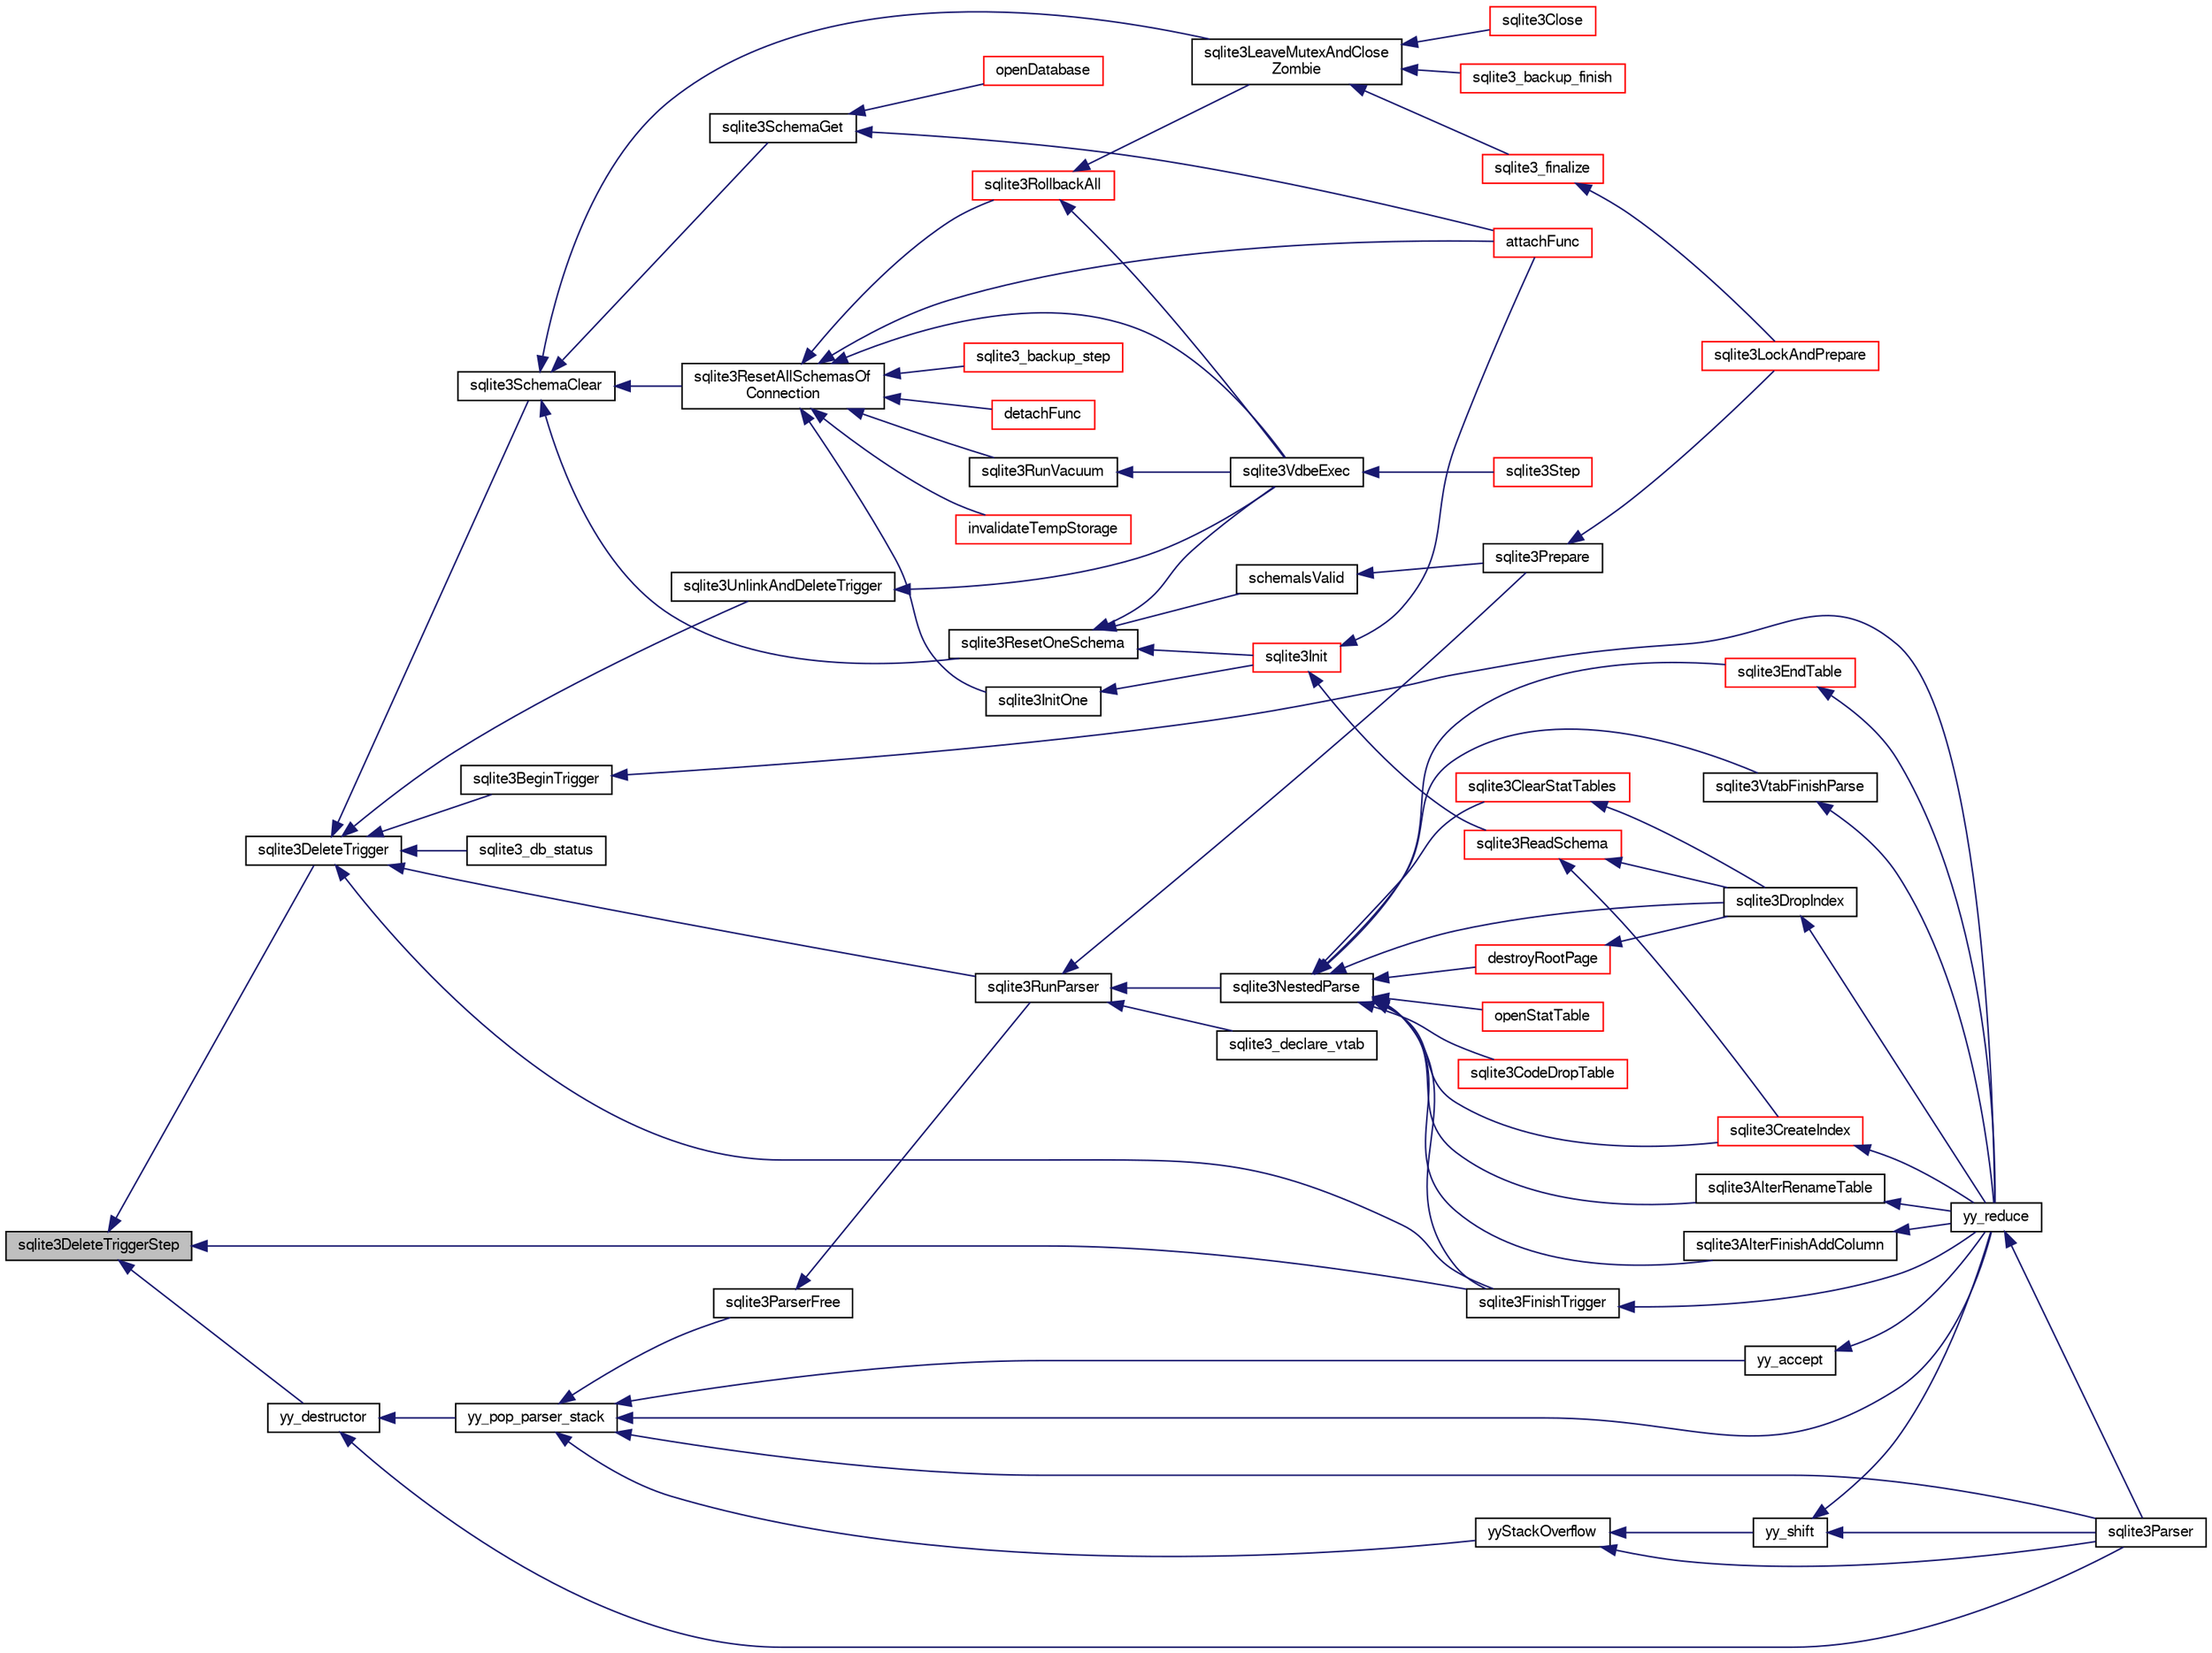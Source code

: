digraph "sqlite3DeleteTriggerStep"
{
  edge [fontname="FreeSans",fontsize="10",labelfontname="FreeSans",labelfontsize="10"];
  node [fontname="FreeSans",fontsize="10",shape=record];
  rankdir="LR";
  Node500344 [label="sqlite3DeleteTriggerStep",height=0.2,width=0.4,color="black", fillcolor="grey75", style="filled", fontcolor="black"];
  Node500344 -> Node500345 [dir="back",color="midnightblue",fontsize="10",style="solid",fontname="FreeSans"];
  Node500345 [label="sqlite3FinishTrigger",height=0.2,width=0.4,color="black", fillcolor="white", style="filled",URL="$sqlite3_8c.html#a15231afa0ac739363aee4cdb88380886"];
  Node500345 -> Node500346 [dir="back",color="midnightblue",fontsize="10",style="solid",fontname="FreeSans"];
  Node500346 [label="yy_reduce",height=0.2,width=0.4,color="black", fillcolor="white", style="filled",URL="$sqlite3_8c.html#a7c419a9b25711c666a9a2449ef377f14"];
  Node500346 -> Node500347 [dir="back",color="midnightblue",fontsize="10",style="solid",fontname="FreeSans"];
  Node500347 [label="sqlite3Parser",height=0.2,width=0.4,color="black", fillcolor="white", style="filled",URL="$sqlite3_8c.html#a0327d71a5fabe0b6a343d78a2602e72a"];
  Node500344 -> Node500348 [dir="back",color="midnightblue",fontsize="10",style="solid",fontname="FreeSans"];
  Node500348 [label="sqlite3DeleteTrigger",height=0.2,width=0.4,color="black", fillcolor="white", style="filled",URL="$sqlite3_8c.html#a4be7bebe98d17357fb3fa8cdb3b795f3"];
  Node500348 -> Node500349 [dir="back",color="midnightblue",fontsize="10",style="solid",fontname="FreeSans"];
  Node500349 [label="sqlite3_db_status",height=0.2,width=0.4,color="black", fillcolor="white", style="filled",URL="$sqlite3_8h.html#ab64e8333313ee2e44116842711818940"];
  Node500348 -> Node500350 [dir="back",color="midnightblue",fontsize="10",style="solid",fontname="FreeSans"];
  Node500350 [label="sqlite3SchemaClear",height=0.2,width=0.4,color="black", fillcolor="white", style="filled",URL="$sqlite3_8c.html#a927c603430267e42c56ab38ca221322a"];
  Node500350 -> Node500351 [dir="back",color="midnightblue",fontsize="10",style="solid",fontname="FreeSans"];
  Node500351 [label="sqlite3ResetOneSchema",height=0.2,width=0.4,color="black", fillcolor="white", style="filled",URL="$sqlite3_8c.html#aae32656cb46c5449ae7c53fc8aa27887"];
  Node500351 -> Node500352 [dir="back",color="midnightblue",fontsize="10",style="solid",fontname="FreeSans"];
  Node500352 [label="sqlite3VdbeExec",height=0.2,width=0.4,color="black", fillcolor="white", style="filled",URL="$sqlite3_8c.html#a8ce40a614bdc56719c4d642b1e4dfb21"];
  Node500352 -> Node500353 [dir="back",color="midnightblue",fontsize="10",style="solid",fontname="FreeSans"];
  Node500353 [label="sqlite3Step",height=0.2,width=0.4,color="red", fillcolor="white", style="filled",URL="$sqlite3_8c.html#a3f2872e873e2758a4beedad1d5113554"];
  Node500351 -> Node500379 [dir="back",color="midnightblue",fontsize="10",style="solid",fontname="FreeSans"];
  Node500379 [label="sqlite3Init",height=0.2,width=0.4,color="red", fillcolor="white", style="filled",URL="$sqlite3_8c.html#aed74e3dc765631a833f522f425ff5a48"];
  Node500379 -> Node500380 [dir="back",color="midnightblue",fontsize="10",style="solid",fontname="FreeSans"];
  Node500380 [label="attachFunc",height=0.2,width=0.4,color="red", fillcolor="white", style="filled",URL="$sqlite3_8c.html#a69cb751a7da501b9a0aa37e0d7c3eaf7"];
  Node500379 -> Node500382 [dir="back",color="midnightblue",fontsize="10",style="solid",fontname="FreeSans"];
  Node500382 [label="sqlite3ReadSchema",height=0.2,width=0.4,color="red", fillcolor="white", style="filled",URL="$sqlite3_8c.html#ac41a97f30334f7d35b2b5713097eca90"];
  Node500382 -> Node500389 [dir="back",color="midnightblue",fontsize="10",style="solid",fontname="FreeSans"];
  Node500389 [label="sqlite3CreateIndex",height=0.2,width=0.4,color="red", fillcolor="white", style="filled",URL="$sqlite3_8c.html#a8dbe5e590ab6c58a8c45f34f7c81e825"];
  Node500389 -> Node500346 [dir="back",color="midnightblue",fontsize="10",style="solid",fontname="FreeSans"];
  Node500382 -> Node500474 [dir="back",color="midnightblue",fontsize="10",style="solid",fontname="FreeSans"];
  Node500474 [label="sqlite3DropIndex",height=0.2,width=0.4,color="black", fillcolor="white", style="filled",URL="$sqlite3_8c.html#a3ffd2536f34a0cf6d427710b06b71e83"];
  Node500474 -> Node500346 [dir="back",color="midnightblue",fontsize="10",style="solid",fontname="FreeSans"];
  Node500351 -> Node500574 [dir="back",color="midnightblue",fontsize="10",style="solid",fontname="FreeSans"];
  Node500574 [label="schemaIsValid",height=0.2,width=0.4,color="black", fillcolor="white", style="filled",URL="$sqlite3_8c.html#a7c466fe28e7ca6f46b8bf72c46d9738d"];
  Node500574 -> Node500527 [dir="back",color="midnightblue",fontsize="10",style="solid",fontname="FreeSans"];
  Node500527 [label="sqlite3Prepare",height=0.2,width=0.4,color="black", fillcolor="white", style="filled",URL="$sqlite3_8c.html#acb25890858d0bf4b12eb7aae569f0c7b"];
  Node500527 -> Node500528 [dir="back",color="midnightblue",fontsize="10",style="solid",fontname="FreeSans"];
  Node500528 [label="sqlite3LockAndPrepare",height=0.2,width=0.4,color="red", fillcolor="white", style="filled",URL="$sqlite3_8c.html#a5db1ec5589aa2b02c6d979211a8789bd"];
  Node500350 -> Node500575 [dir="back",color="midnightblue",fontsize="10",style="solid",fontname="FreeSans"];
  Node500575 [label="sqlite3ResetAllSchemasOf\lConnection",height=0.2,width=0.4,color="black", fillcolor="white", style="filled",URL="$sqlite3_8c.html#a2fc0d7e9d7e688a2a81ea4775dd12e33"];
  Node500575 -> Node500576 [dir="back",color="midnightblue",fontsize="10",style="solid",fontname="FreeSans"];
  Node500576 [label="sqlite3_backup_step",height=0.2,width=0.4,color="red", fillcolor="white", style="filled",URL="$sqlite3_8h.html#a1699b75e98d082eebc465a9e64c35269"];
  Node500575 -> Node500352 [dir="back",color="midnightblue",fontsize="10",style="solid",fontname="FreeSans"];
  Node500575 -> Node500380 [dir="back",color="midnightblue",fontsize="10",style="solid",fontname="FreeSans"];
  Node500575 -> Node500578 [dir="back",color="midnightblue",fontsize="10",style="solid",fontname="FreeSans"];
  Node500578 [label="detachFunc",height=0.2,width=0.4,color="red", fillcolor="white", style="filled",URL="$sqlite3_8c.html#a2b3dd04cb87abd088926ab0082a60b77"];
  Node500575 -> Node500579 [dir="back",color="midnightblue",fontsize="10",style="solid",fontname="FreeSans"];
  Node500579 [label="invalidateTempStorage",height=0.2,width=0.4,color="red", fillcolor="white", style="filled",URL="$sqlite3_8c.html#a759777a1eb3c3e96a5af94932b39e69a"];
  Node500575 -> Node500378 [dir="back",color="midnightblue",fontsize="10",style="solid",fontname="FreeSans"];
  Node500378 [label="sqlite3InitOne",height=0.2,width=0.4,color="black", fillcolor="white", style="filled",URL="$sqlite3_8c.html#ac4318b25df65269906b0379251fe9b85"];
  Node500378 -> Node500379 [dir="back",color="midnightblue",fontsize="10",style="solid",fontname="FreeSans"];
  Node500575 -> Node500534 [dir="back",color="midnightblue",fontsize="10",style="solid",fontname="FreeSans"];
  Node500534 [label="sqlite3RunVacuum",height=0.2,width=0.4,color="black", fillcolor="white", style="filled",URL="$sqlite3_8c.html#a5e83ddc7b3e7e8e79ad5d1fc92de1d2f"];
  Node500534 -> Node500352 [dir="back",color="midnightblue",fontsize="10",style="solid",fontname="FreeSans"];
  Node500575 -> Node500581 [dir="back",color="midnightblue",fontsize="10",style="solid",fontname="FreeSans"];
  Node500581 [label="sqlite3RollbackAll",height=0.2,width=0.4,color="red", fillcolor="white", style="filled",URL="$sqlite3_8c.html#ad902dd388d73208539f557962e3fe6bb"];
  Node500581 -> Node500352 [dir="back",color="midnightblue",fontsize="10",style="solid",fontname="FreeSans"];
  Node500581 -> Node500592 [dir="back",color="midnightblue",fontsize="10",style="solid",fontname="FreeSans"];
  Node500592 [label="sqlite3LeaveMutexAndClose\lZombie",height=0.2,width=0.4,color="black", fillcolor="white", style="filled",URL="$sqlite3_8c.html#afe3a37c29dcb0fe9fc15fe07a3976f59"];
  Node500592 -> Node500593 [dir="back",color="midnightblue",fontsize="10",style="solid",fontname="FreeSans"];
  Node500593 [label="sqlite3_backup_finish",height=0.2,width=0.4,color="red", fillcolor="white", style="filled",URL="$sqlite3_8h.html#a176857dd58d99be53b6d7305533e0048"];
  Node500592 -> Node500585 [dir="back",color="midnightblue",fontsize="10",style="solid",fontname="FreeSans"];
  Node500585 [label="sqlite3_finalize",height=0.2,width=0.4,color="red", fillcolor="white", style="filled",URL="$sqlite3_8h.html#a801195c0f771d40bb4be1e40f3b88945"];
  Node500585 -> Node500528 [dir="back",color="midnightblue",fontsize="10",style="solid",fontname="FreeSans"];
  Node500592 -> Node500594 [dir="back",color="midnightblue",fontsize="10",style="solid",fontname="FreeSans"];
  Node500594 [label="sqlite3Close",height=0.2,width=0.4,color="red", fillcolor="white", style="filled",URL="$sqlite3_8c.html#aa9f2e73837bba8d721dbde0964ffce11"];
  Node500350 -> Node500603 [dir="back",color="midnightblue",fontsize="10",style="solid",fontname="FreeSans"];
  Node500603 [label="sqlite3SchemaGet",height=0.2,width=0.4,color="black", fillcolor="white", style="filled",URL="$sqlite3_8c.html#aea657029436ec374cbd09f8cc2747169"];
  Node500603 -> Node500380 [dir="back",color="midnightblue",fontsize="10",style="solid",fontname="FreeSans"];
  Node500603 -> Node500598 [dir="back",color="midnightblue",fontsize="10",style="solid",fontname="FreeSans"];
  Node500598 [label="openDatabase",height=0.2,width=0.4,color="red", fillcolor="white", style="filled",URL="$sqlite3_8c.html#a6a9c3bc3a64234e863413f41db473758"];
  Node500350 -> Node500592 [dir="back",color="midnightblue",fontsize="10",style="solid",fontname="FreeSans"];
  Node500348 -> Node500408 [dir="back",color="midnightblue",fontsize="10",style="solid",fontname="FreeSans"];
  Node500408 [label="sqlite3BeginTrigger",height=0.2,width=0.4,color="black", fillcolor="white", style="filled",URL="$sqlite3_8c.html#ac20a731dbd52edec68a09962c7f39a4c"];
  Node500408 -> Node500346 [dir="back",color="midnightblue",fontsize="10",style="solid",fontname="FreeSans"];
  Node500348 -> Node500345 [dir="back",color="midnightblue",fontsize="10",style="solid",fontname="FreeSans"];
  Node500348 -> Node500604 [dir="back",color="midnightblue",fontsize="10",style="solid",fontname="FreeSans"];
  Node500604 [label="sqlite3UnlinkAndDeleteTrigger",height=0.2,width=0.4,color="black", fillcolor="white", style="filled",URL="$sqlite3_8c.html#aa779646f1e1667b589b01dd8b494a53c"];
  Node500604 -> Node500352 [dir="back",color="midnightblue",fontsize="10",style="solid",fontname="FreeSans"];
  Node500348 -> Node500516 [dir="back",color="midnightblue",fontsize="10",style="solid",fontname="FreeSans"];
  Node500516 [label="sqlite3RunParser",height=0.2,width=0.4,color="black", fillcolor="white", style="filled",URL="$sqlite3_8c.html#a174f16a9adcc64bf971bae4a5ffa3488"];
  Node500516 -> Node500517 [dir="back",color="midnightblue",fontsize="10",style="solid",fontname="FreeSans"];
  Node500517 [label="sqlite3NestedParse",height=0.2,width=0.4,color="black", fillcolor="white", style="filled",URL="$sqlite3_8c.html#ae78bd6187a28892732af5428ec15b03f"];
  Node500517 -> Node500386 [dir="back",color="midnightblue",fontsize="10",style="solid",fontname="FreeSans"];
  Node500386 [label="sqlite3AlterRenameTable",height=0.2,width=0.4,color="black", fillcolor="white", style="filled",URL="$sqlite3_8c.html#aa5cfdb507ff74e559f2efb0318c96d2c"];
  Node500386 -> Node500346 [dir="back",color="midnightblue",fontsize="10",style="solid",fontname="FreeSans"];
  Node500517 -> Node500518 [dir="back",color="midnightblue",fontsize="10",style="solid",fontname="FreeSans"];
  Node500518 [label="sqlite3AlterFinishAddColumn",height=0.2,width=0.4,color="black", fillcolor="white", style="filled",URL="$sqlite3_8c.html#a392e1e5be904b01216faae16a77c2c31"];
  Node500518 -> Node500346 [dir="back",color="midnightblue",fontsize="10",style="solid",fontname="FreeSans"];
  Node500517 -> Node500519 [dir="back",color="midnightblue",fontsize="10",style="solid",fontname="FreeSans"];
  Node500519 [label="openStatTable",height=0.2,width=0.4,color="red", fillcolor="white", style="filled",URL="$sqlite3_8c.html#aea3da21ca87050c11c23e01f578cc5dc"];
  Node500517 -> Node500392 [dir="back",color="midnightblue",fontsize="10",style="solid",fontname="FreeSans"];
  Node500392 [label="sqlite3EndTable",height=0.2,width=0.4,color="red", fillcolor="white", style="filled",URL="$sqlite3_8c.html#a7b5f2c66c0f0b6f819d970ca389768b0"];
  Node500392 -> Node500346 [dir="back",color="midnightblue",fontsize="10",style="solid",fontname="FreeSans"];
  Node500517 -> Node500522 [dir="back",color="midnightblue",fontsize="10",style="solid",fontname="FreeSans"];
  Node500522 [label="destroyRootPage",height=0.2,width=0.4,color="red", fillcolor="white", style="filled",URL="$sqlite3_8c.html#a117f2ef54e18f018369a4da17d1a0881"];
  Node500522 -> Node500474 [dir="back",color="midnightblue",fontsize="10",style="solid",fontname="FreeSans"];
  Node500517 -> Node500525 [dir="back",color="midnightblue",fontsize="10",style="solid",fontname="FreeSans"];
  Node500525 [label="sqlite3ClearStatTables",height=0.2,width=0.4,color="red", fillcolor="white", style="filled",URL="$sqlite3_8c.html#a3a6659fbbc07f5bd5d327d88e6660702"];
  Node500525 -> Node500474 [dir="back",color="midnightblue",fontsize="10",style="solid",fontname="FreeSans"];
  Node500517 -> Node500524 [dir="back",color="midnightblue",fontsize="10",style="solid",fontname="FreeSans"];
  Node500524 [label="sqlite3CodeDropTable",height=0.2,width=0.4,color="red", fillcolor="white", style="filled",URL="$sqlite3_8c.html#aaf9a8d65346dc15bfcd60bc48e885f46"];
  Node500517 -> Node500389 [dir="back",color="midnightblue",fontsize="10",style="solid",fontname="FreeSans"];
  Node500517 -> Node500474 [dir="back",color="midnightblue",fontsize="10",style="solid",fontname="FreeSans"];
  Node500517 -> Node500345 [dir="back",color="midnightblue",fontsize="10",style="solid",fontname="FreeSans"];
  Node500517 -> Node500526 [dir="back",color="midnightblue",fontsize="10",style="solid",fontname="FreeSans"];
  Node500526 [label="sqlite3VtabFinishParse",height=0.2,width=0.4,color="black", fillcolor="white", style="filled",URL="$sqlite3_8c.html#a31979f7a03df3cc53c4189dd1f3ea24c"];
  Node500526 -> Node500346 [dir="back",color="midnightblue",fontsize="10",style="solid",fontname="FreeSans"];
  Node500516 -> Node500527 [dir="back",color="midnightblue",fontsize="10",style="solid",fontname="FreeSans"];
  Node500516 -> Node500546 [dir="back",color="midnightblue",fontsize="10",style="solid",fontname="FreeSans"];
  Node500546 [label="sqlite3_declare_vtab",height=0.2,width=0.4,color="black", fillcolor="white", style="filled",URL="$sqlite3_8h.html#a65393c41da76ae1470a7c7f4b4aca600"];
  Node500344 -> Node500513 [dir="back",color="midnightblue",fontsize="10",style="solid",fontname="FreeSans"];
  Node500513 [label="yy_destructor",height=0.2,width=0.4,color="black", fillcolor="white", style="filled",URL="$sqlite3_8c.html#afca0f0d2a9c0e0ca0625382394fa060e"];
  Node500513 -> Node500514 [dir="back",color="midnightblue",fontsize="10",style="solid",fontname="FreeSans"];
  Node500514 [label="yy_pop_parser_stack",height=0.2,width=0.4,color="black", fillcolor="white", style="filled",URL="$sqlite3_8c.html#aa142fdd91628fd550751c6ef4e29b603"];
  Node500514 -> Node500515 [dir="back",color="midnightblue",fontsize="10",style="solid",fontname="FreeSans"];
  Node500515 [label="sqlite3ParserFree",height=0.2,width=0.4,color="black", fillcolor="white", style="filled",URL="$sqlite3_8c.html#a75d41a16c8dff0547dcca208ff4d5d7d"];
  Node500515 -> Node500516 [dir="back",color="midnightblue",fontsize="10",style="solid",fontname="FreeSans"];
  Node500514 -> Node500547 [dir="back",color="midnightblue",fontsize="10",style="solid",fontname="FreeSans"];
  Node500547 [label="yyStackOverflow",height=0.2,width=0.4,color="black", fillcolor="white", style="filled",URL="$sqlite3_8c.html#aa86923ecccad4f6d79295f099b46f67a"];
  Node500547 -> Node500548 [dir="back",color="midnightblue",fontsize="10",style="solid",fontname="FreeSans"];
  Node500548 [label="yy_shift",height=0.2,width=0.4,color="black", fillcolor="white", style="filled",URL="$sqlite3_8c.html#a49026332b2b85d2ae13efa4d955b7a94"];
  Node500548 -> Node500346 [dir="back",color="midnightblue",fontsize="10",style="solid",fontname="FreeSans"];
  Node500548 -> Node500347 [dir="back",color="midnightblue",fontsize="10",style="solid",fontname="FreeSans"];
  Node500547 -> Node500347 [dir="back",color="midnightblue",fontsize="10",style="solid",fontname="FreeSans"];
  Node500514 -> Node500346 [dir="back",color="midnightblue",fontsize="10",style="solid",fontname="FreeSans"];
  Node500514 -> Node500549 [dir="back",color="midnightblue",fontsize="10",style="solid",fontname="FreeSans"];
  Node500549 [label="yy_accept",height=0.2,width=0.4,color="black", fillcolor="white", style="filled",URL="$sqlite3_8c.html#a868e202daa58bd4f71c467b477831e3a"];
  Node500549 -> Node500346 [dir="back",color="midnightblue",fontsize="10",style="solid",fontname="FreeSans"];
  Node500514 -> Node500347 [dir="back",color="midnightblue",fontsize="10",style="solid",fontname="FreeSans"];
  Node500513 -> Node500347 [dir="back",color="midnightblue",fontsize="10",style="solid",fontname="FreeSans"];
}
